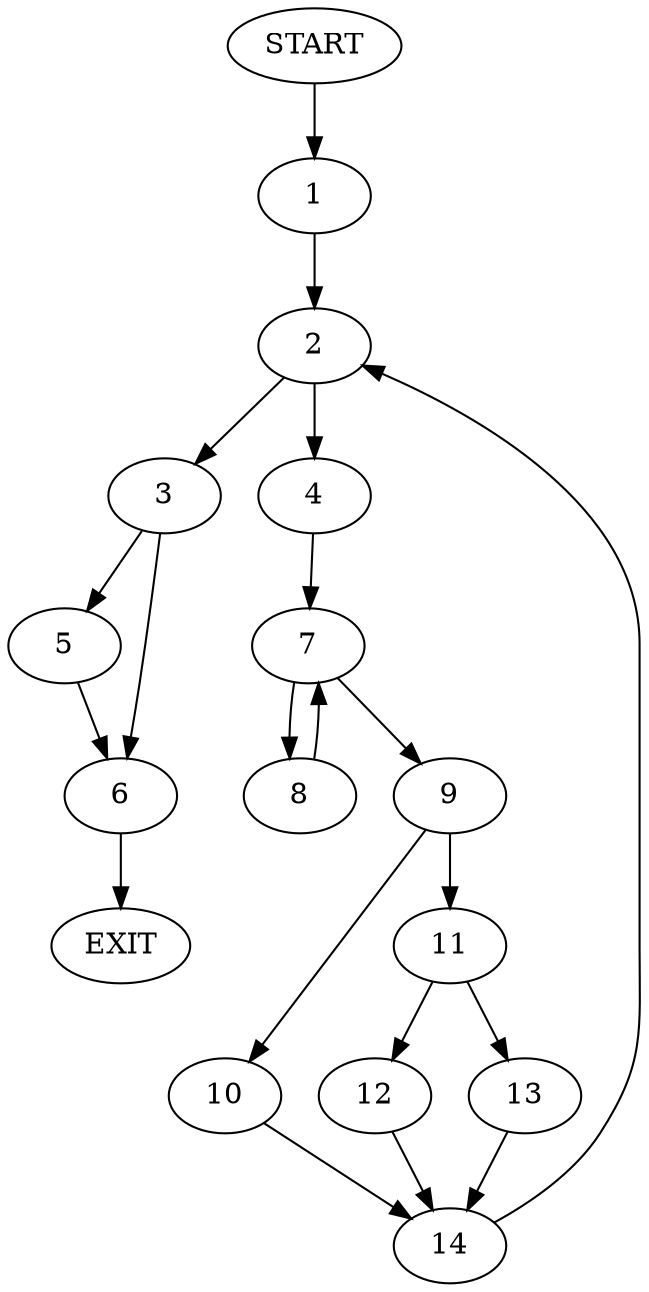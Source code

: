 digraph {
0 [label="START"]
15 [label="EXIT"]
0 -> 1
1 -> 2
2 -> 3
2 -> 4
3 -> 5
3 -> 6
4 -> 7
7 -> 8
7 -> 9
9 -> 10
9 -> 11
8 -> 7
11 -> 12
11 -> 13
10 -> 14
14 -> 2
12 -> 14
13 -> 14
5 -> 6
6 -> 15
}
